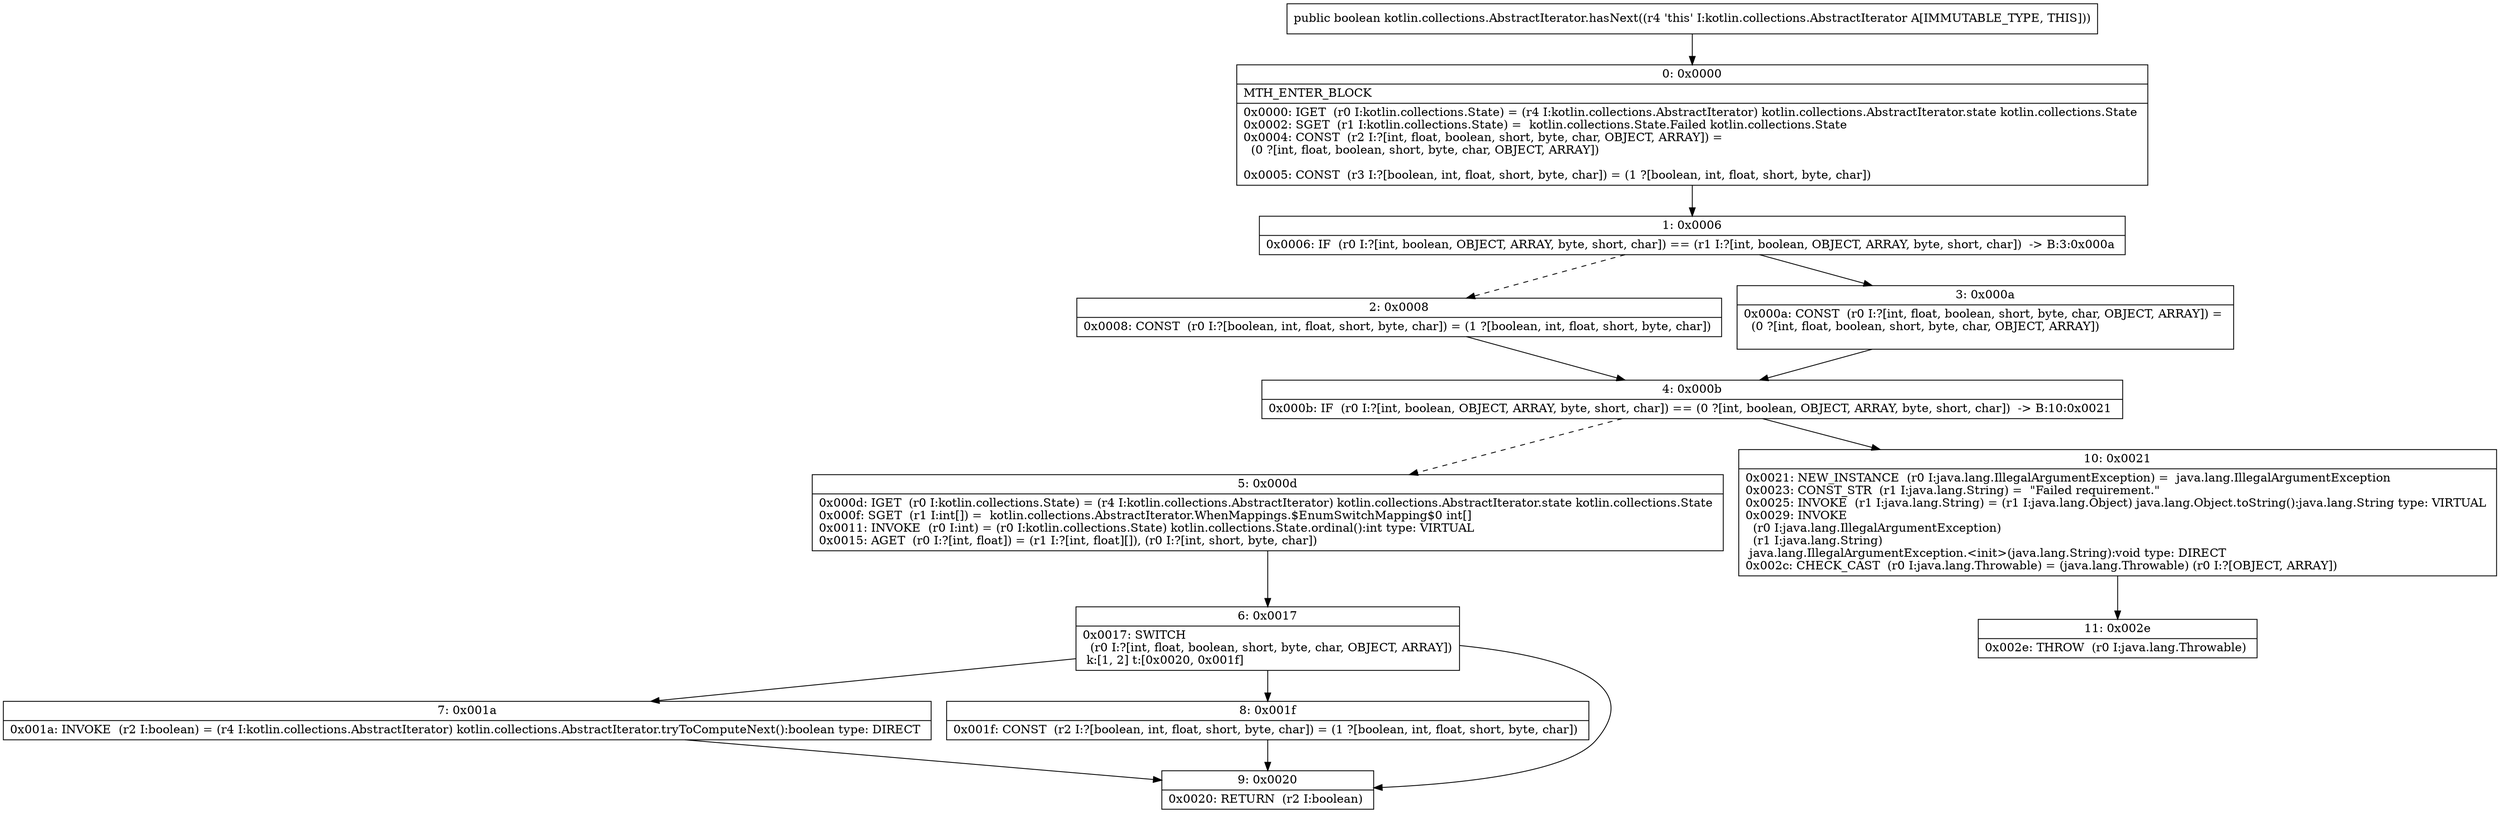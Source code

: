 digraph "CFG forkotlin.collections.AbstractIterator.hasNext()Z" {
Node_0 [shape=record,label="{0\:\ 0x0000|MTH_ENTER_BLOCK\l|0x0000: IGET  (r0 I:kotlin.collections.State) = (r4 I:kotlin.collections.AbstractIterator) kotlin.collections.AbstractIterator.state kotlin.collections.State \l0x0002: SGET  (r1 I:kotlin.collections.State) =  kotlin.collections.State.Failed kotlin.collections.State \l0x0004: CONST  (r2 I:?[int, float, boolean, short, byte, char, OBJECT, ARRAY]) = \l  (0 ?[int, float, boolean, short, byte, char, OBJECT, ARRAY])\l \l0x0005: CONST  (r3 I:?[boolean, int, float, short, byte, char]) = (1 ?[boolean, int, float, short, byte, char]) \l}"];
Node_1 [shape=record,label="{1\:\ 0x0006|0x0006: IF  (r0 I:?[int, boolean, OBJECT, ARRAY, byte, short, char]) == (r1 I:?[int, boolean, OBJECT, ARRAY, byte, short, char])  \-\> B:3:0x000a \l}"];
Node_2 [shape=record,label="{2\:\ 0x0008|0x0008: CONST  (r0 I:?[boolean, int, float, short, byte, char]) = (1 ?[boolean, int, float, short, byte, char]) \l}"];
Node_3 [shape=record,label="{3\:\ 0x000a|0x000a: CONST  (r0 I:?[int, float, boolean, short, byte, char, OBJECT, ARRAY]) = \l  (0 ?[int, float, boolean, short, byte, char, OBJECT, ARRAY])\l \l}"];
Node_4 [shape=record,label="{4\:\ 0x000b|0x000b: IF  (r0 I:?[int, boolean, OBJECT, ARRAY, byte, short, char]) == (0 ?[int, boolean, OBJECT, ARRAY, byte, short, char])  \-\> B:10:0x0021 \l}"];
Node_5 [shape=record,label="{5\:\ 0x000d|0x000d: IGET  (r0 I:kotlin.collections.State) = (r4 I:kotlin.collections.AbstractIterator) kotlin.collections.AbstractIterator.state kotlin.collections.State \l0x000f: SGET  (r1 I:int[]) =  kotlin.collections.AbstractIterator.WhenMappings.$EnumSwitchMapping$0 int[] \l0x0011: INVOKE  (r0 I:int) = (r0 I:kotlin.collections.State) kotlin.collections.State.ordinal():int type: VIRTUAL \l0x0015: AGET  (r0 I:?[int, float]) = (r1 I:?[int, float][]), (r0 I:?[int, short, byte, char]) \l}"];
Node_6 [shape=record,label="{6\:\ 0x0017|0x0017: SWITCH  \l  (r0 I:?[int, float, boolean, short, byte, char, OBJECT, ARRAY])\l k:[1, 2] t:[0x0020, 0x001f] \l}"];
Node_7 [shape=record,label="{7\:\ 0x001a|0x001a: INVOKE  (r2 I:boolean) = (r4 I:kotlin.collections.AbstractIterator) kotlin.collections.AbstractIterator.tryToComputeNext():boolean type: DIRECT \l}"];
Node_8 [shape=record,label="{8\:\ 0x001f|0x001f: CONST  (r2 I:?[boolean, int, float, short, byte, char]) = (1 ?[boolean, int, float, short, byte, char]) \l}"];
Node_9 [shape=record,label="{9\:\ 0x0020|0x0020: RETURN  (r2 I:boolean) \l}"];
Node_10 [shape=record,label="{10\:\ 0x0021|0x0021: NEW_INSTANCE  (r0 I:java.lang.IllegalArgumentException) =  java.lang.IllegalArgumentException \l0x0023: CONST_STR  (r1 I:java.lang.String) =  \"Failed requirement.\" \l0x0025: INVOKE  (r1 I:java.lang.String) = (r1 I:java.lang.Object) java.lang.Object.toString():java.lang.String type: VIRTUAL \l0x0029: INVOKE  \l  (r0 I:java.lang.IllegalArgumentException)\l  (r1 I:java.lang.String)\l java.lang.IllegalArgumentException.\<init\>(java.lang.String):void type: DIRECT \l0x002c: CHECK_CAST  (r0 I:java.lang.Throwable) = (java.lang.Throwable) (r0 I:?[OBJECT, ARRAY]) \l}"];
Node_11 [shape=record,label="{11\:\ 0x002e|0x002e: THROW  (r0 I:java.lang.Throwable) \l}"];
MethodNode[shape=record,label="{public boolean kotlin.collections.AbstractIterator.hasNext((r4 'this' I:kotlin.collections.AbstractIterator A[IMMUTABLE_TYPE, THIS])) }"];
MethodNode -> Node_0;
Node_0 -> Node_1;
Node_1 -> Node_2[style=dashed];
Node_1 -> Node_3;
Node_2 -> Node_4;
Node_3 -> Node_4;
Node_4 -> Node_5[style=dashed];
Node_4 -> Node_10;
Node_5 -> Node_6;
Node_6 -> Node_7;
Node_6 -> Node_8;
Node_6 -> Node_9;
Node_7 -> Node_9;
Node_8 -> Node_9;
Node_10 -> Node_11;
}

